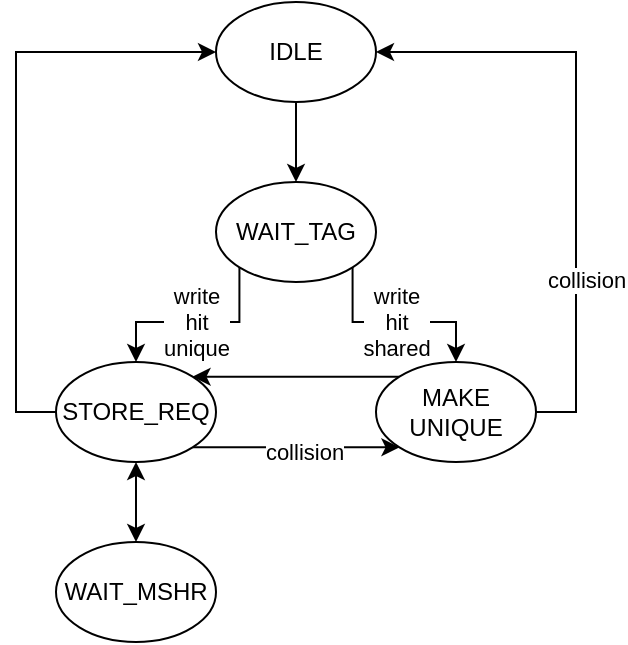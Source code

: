 <mxfile version="17.4.2" type="device"><diagram id="XT_G4sETcwgNFmk1rztv" name="Page-1"><mxGraphModel dx="1102" dy="865" grid="1" gridSize="10" guides="1" tooltips="1" connect="1" arrows="1" fold="1" page="1" pageScale="1" pageWidth="850" pageHeight="1100" math="0" shadow="0"><root><mxCell id="0"/><mxCell id="1" parent="0"/><mxCell id="qwsBx8ZrNdiuuNASaZnX-7" style="edgeStyle=orthogonalEdgeStyle;rounded=0;orthogonalLoop=1;jettySize=auto;html=1;exitX=0.5;exitY=1;exitDx=0;exitDy=0;entryX=0.5;entryY=0;entryDx=0;entryDy=0;" parent="1" source="qwsBx8ZrNdiuuNASaZnX-1" target="qwsBx8ZrNdiuuNASaZnX-2" edge="1"><mxGeometry relative="1" as="geometry"/></mxCell><mxCell id="qwsBx8ZrNdiuuNASaZnX-1" value="IDLE" style="ellipse;whiteSpace=wrap;html=1;" parent="1" vertex="1"><mxGeometry x="250" y="190" width="80" height="50" as="geometry"/></mxCell><mxCell id="qwsBx8ZrNdiuuNASaZnX-5" value="&lt;div&gt;write&lt;br&gt;hit&lt;br&gt;unique&lt;/div&gt;" style="edgeStyle=orthogonalEdgeStyle;rounded=0;orthogonalLoop=1;jettySize=auto;html=1;exitX=0;exitY=1;exitDx=0;exitDy=0;entryX=0.5;entryY=0;entryDx=0;entryDy=0;" parent="1" source="qwsBx8ZrNdiuuNASaZnX-2" target="qwsBx8ZrNdiuuNASaZnX-3" edge="1"><mxGeometry relative="1" as="geometry"/></mxCell><mxCell id="qwsBx8ZrNdiuuNASaZnX-6" value="write&lt;br&gt;hit&lt;br&gt;shared" style="edgeStyle=orthogonalEdgeStyle;rounded=0;orthogonalLoop=1;jettySize=auto;html=1;exitX=1;exitY=1;exitDx=0;exitDy=0;entryX=0.5;entryY=0;entryDx=0;entryDy=0;" parent="1" source="qwsBx8ZrNdiuuNASaZnX-2" target="qwsBx8ZrNdiuuNASaZnX-4" edge="1"><mxGeometry relative="1" as="geometry"/></mxCell><mxCell id="qwsBx8ZrNdiuuNASaZnX-2" value="WAIT_TAG" style="ellipse;whiteSpace=wrap;html=1;" parent="1" vertex="1"><mxGeometry x="250" y="280" width="80" height="50" as="geometry"/></mxCell><mxCell id="qwsBx8ZrNdiuuNASaZnX-9" style="edgeStyle=orthogonalEdgeStyle;rounded=0;orthogonalLoop=1;jettySize=auto;html=1;exitX=0.5;exitY=1;exitDx=0;exitDy=0;startArrow=classic;startFill=1;" parent="1" source="qwsBx8ZrNdiuuNASaZnX-3" target="qwsBx8ZrNdiuuNASaZnX-8" edge="1"><mxGeometry relative="1" as="geometry"/></mxCell><mxCell id="U5TlAAuyNN0V5ybfL7kk-1" style="edgeStyle=orthogonalEdgeStyle;rounded=0;orthogonalLoop=1;jettySize=auto;html=1;exitX=1;exitY=1;exitDx=0;exitDy=0;entryX=0;entryY=1;entryDx=0;entryDy=0;" parent="1" source="qwsBx8ZrNdiuuNASaZnX-3" target="qwsBx8ZrNdiuuNASaZnX-4" edge="1"><mxGeometry relative="1" as="geometry"/></mxCell><mxCell id="U5TlAAuyNN0V5ybfL7kk-3" value="collision" style="edgeLabel;html=1;align=center;verticalAlign=middle;resizable=0;points=[];" parent="U5TlAAuyNN0V5ybfL7kk-1" vertex="1" connectable="0"><mxGeometry x="0.077" y="-2" relative="1" as="geometry"><mxPoint as="offset"/></mxGeometry></mxCell><mxCell id="qwsBx8ZrNdiuuNASaZnX-3" value="STORE_REQ" style="ellipse;whiteSpace=wrap;html=1;" parent="1" vertex="1"><mxGeometry x="170" y="370" width="80" height="50" as="geometry"/></mxCell><mxCell id="U5TlAAuyNN0V5ybfL7kk-2" style="edgeStyle=orthogonalEdgeStyle;rounded=0;orthogonalLoop=1;jettySize=auto;html=1;exitX=0;exitY=0;exitDx=0;exitDy=0;entryX=1;entryY=0;entryDx=0;entryDy=0;" parent="1" source="qwsBx8ZrNdiuuNASaZnX-4" target="qwsBx8ZrNdiuuNASaZnX-3" edge="1"><mxGeometry relative="1" as="geometry"/></mxCell><mxCell id="jeaKDWWHc-JsdhgOlrcX-1" style="edgeStyle=orthogonalEdgeStyle;rounded=0;orthogonalLoop=1;jettySize=auto;html=1;exitX=1;exitY=0.5;exitDx=0;exitDy=0;entryX=1;entryY=0.5;entryDx=0;entryDy=0;" edge="1" parent="1" source="qwsBx8ZrNdiuuNASaZnX-4" target="qwsBx8ZrNdiuuNASaZnX-1"><mxGeometry relative="1" as="geometry"/></mxCell><mxCell id="jeaKDWWHc-JsdhgOlrcX-2" value="collision" style="edgeLabel;html=1;align=center;verticalAlign=middle;resizable=0;points=[];" vertex="1" connectable="0" parent="jeaKDWWHc-JsdhgOlrcX-1"><mxGeometry x="-0.427" y="-5" relative="1" as="geometry"><mxPoint as="offset"/></mxGeometry></mxCell><mxCell id="qwsBx8ZrNdiuuNASaZnX-4" value="MAKE&lt;br&gt;UNIQUE" style="ellipse;whiteSpace=wrap;html=1;" parent="1" vertex="1"><mxGeometry x="330" y="370" width="80" height="50" as="geometry"/></mxCell><mxCell id="qwsBx8ZrNdiuuNASaZnX-11" style="edgeStyle=orthogonalEdgeStyle;rounded=0;orthogonalLoop=1;jettySize=auto;html=1;exitX=0;exitY=0.5;exitDx=0;exitDy=0;entryX=0;entryY=0.5;entryDx=0;entryDy=0;" parent="1" source="qwsBx8ZrNdiuuNASaZnX-3" target="qwsBx8ZrNdiuuNASaZnX-1" edge="1"><mxGeometry relative="1" as="geometry"/></mxCell><mxCell id="qwsBx8ZrNdiuuNASaZnX-8" value="WAIT_MSHR" style="ellipse;whiteSpace=wrap;html=1;" parent="1" vertex="1"><mxGeometry x="170" y="460" width="80" height="50" as="geometry"/></mxCell></root></mxGraphModel></diagram></mxfile>